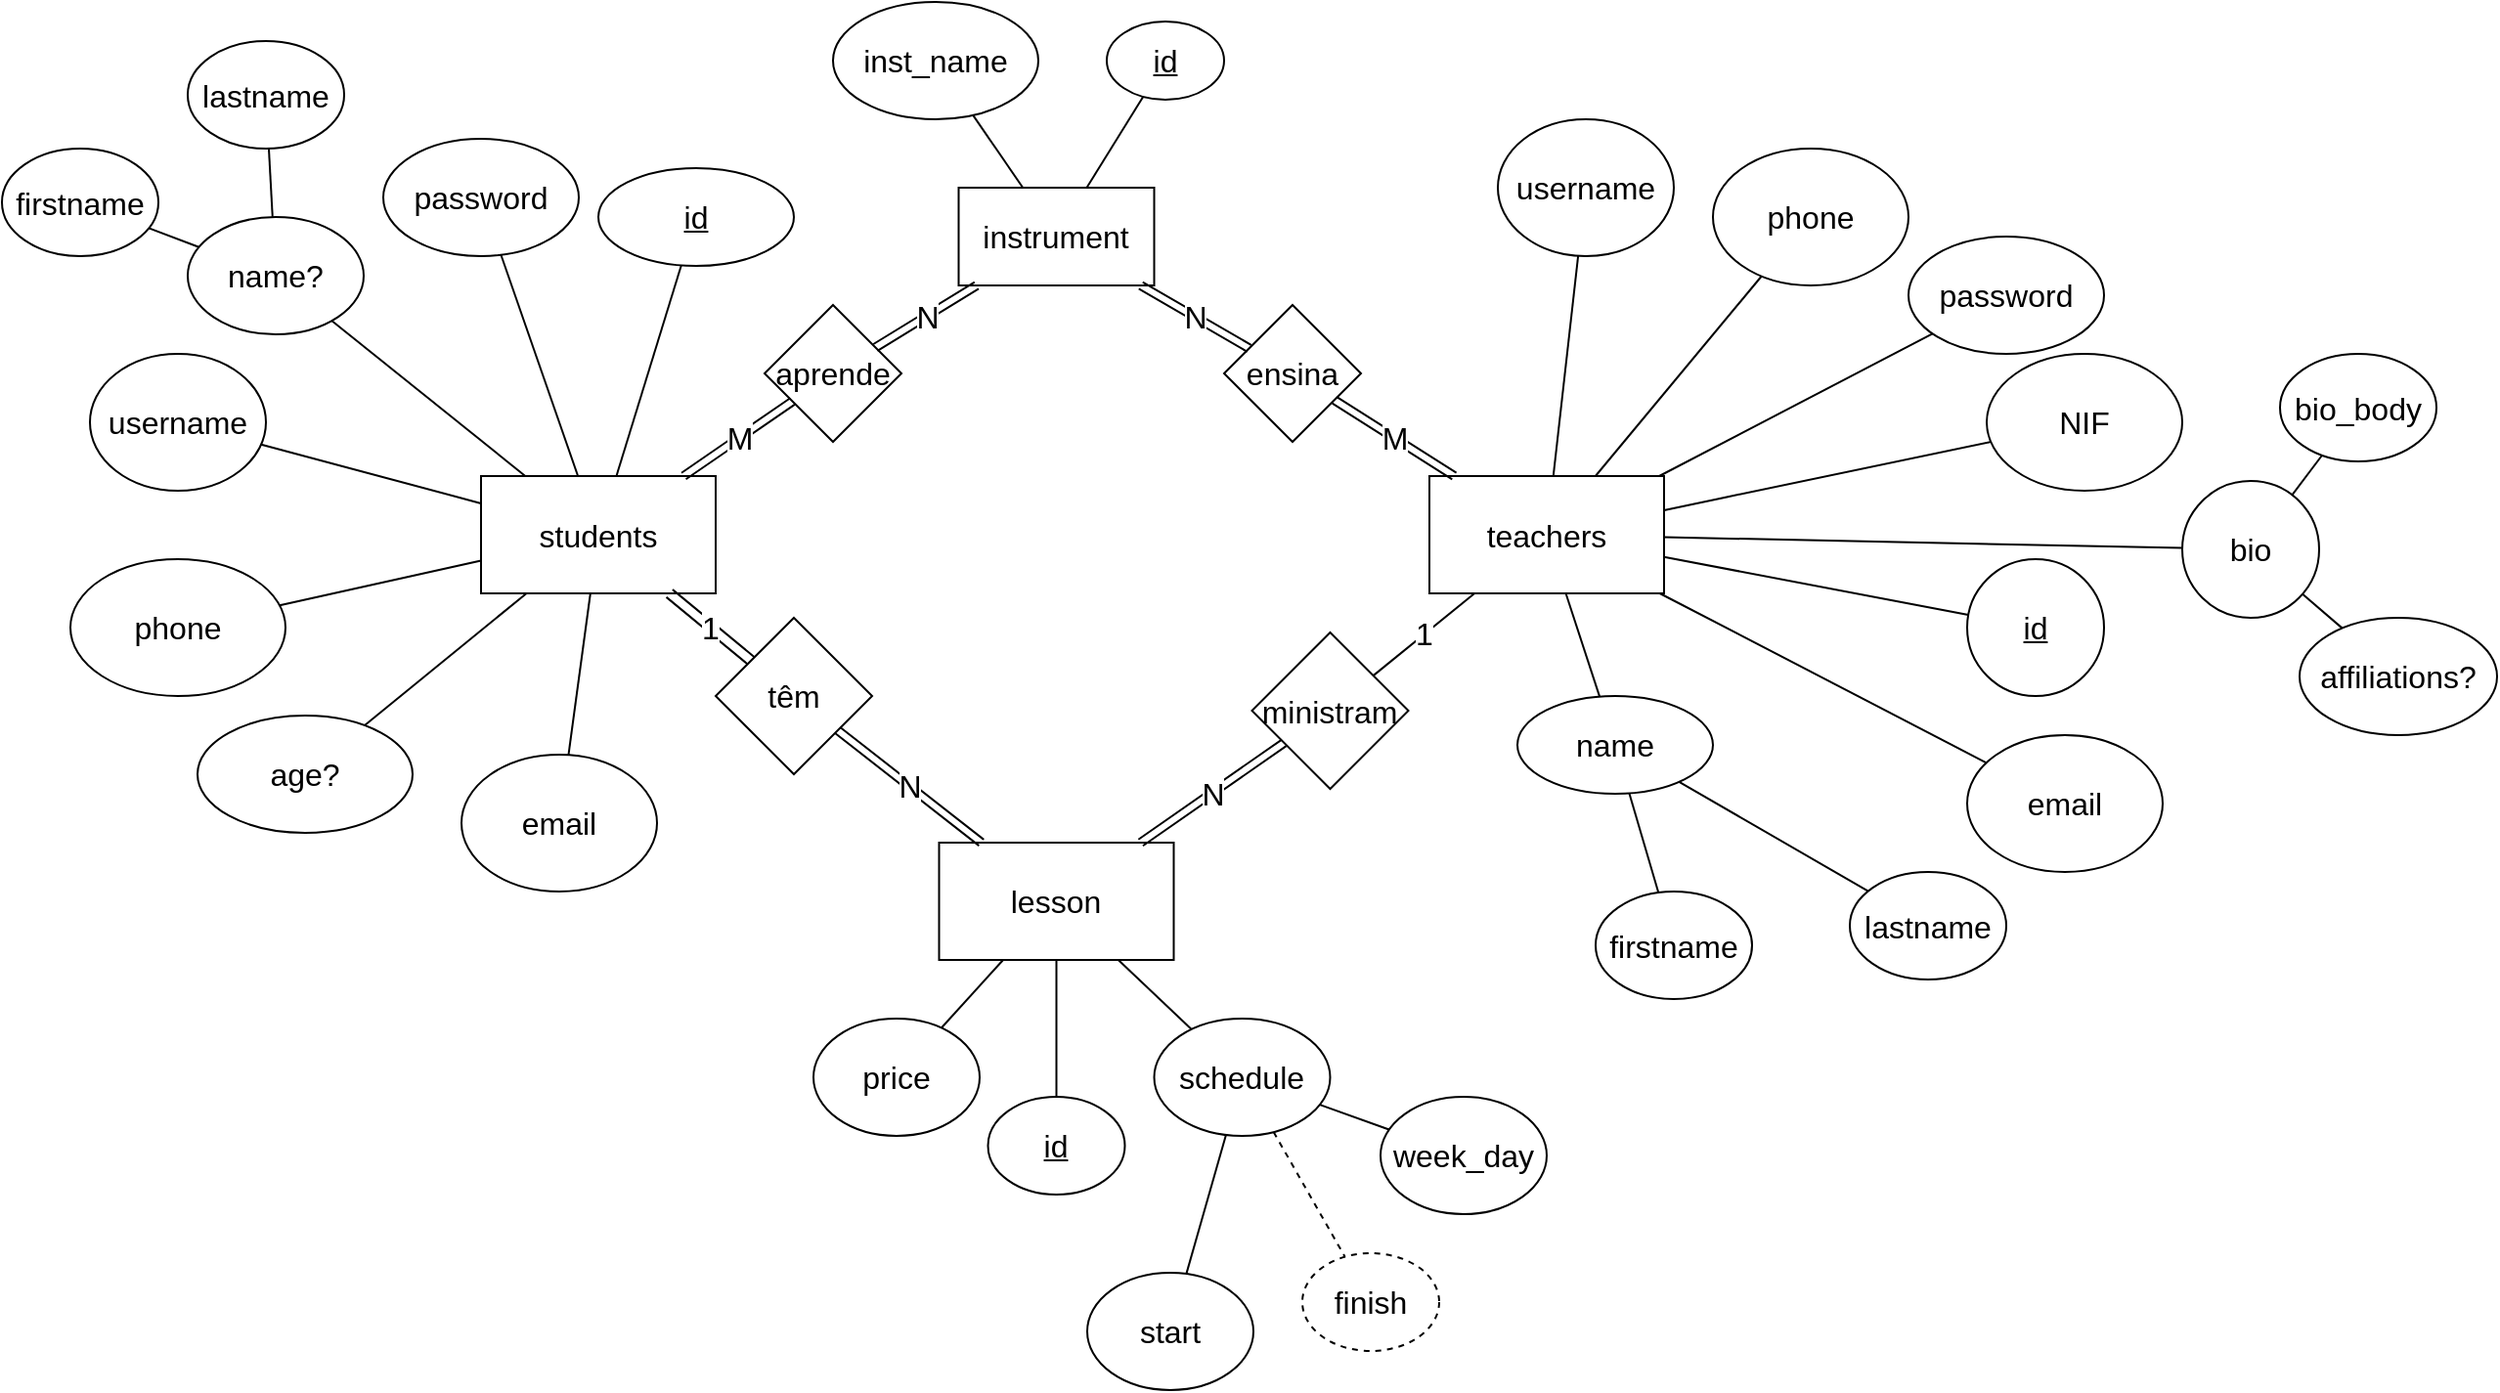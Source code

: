 <mxfile version="14.6.1" type="github">
  <diagram id="C5RBs43oDa-KdzZeNtuy" name="Page-1">
    <mxGraphModel dx="1080" dy="1723" grid="1" gridSize="10" guides="1" tooltips="1" connect="1" arrows="1" fold="1" page="1" pageScale="1" pageWidth="827" pageHeight="1169" math="0" shadow="0">
      <root>
        <mxCell id="WIyWlLk6GJQsqaUBKTNV-0" />
        <mxCell id="WIyWlLk6GJQsqaUBKTNV-1" parent="WIyWlLk6GJQsqaUBKTNV-0" />
        <mxCell id="YeJPbqonlaDgZHrQWHC3-2" value="students" style="rounded=0;whiteSpace=wrap;html=1;fontSize=16;" parent="WIyWlLk6GJQsqaUBKTNV-1" vertex="1">
          <mxGeometry x="300" y="202.5" width="120" height="60" as="geometry" />
        </mxCell>
        <mxCell id="YeJPbqonlaDgZHrQWHC3-3" value="" style="endArrow=none;html=1;fontSize=16;" parent="WIyWlLk6GJQsqaUBKTNV-1" target="YeJPbqonlaDgZHrQWHC3-4" edge="1" source="YeJPbqonlaDgZHrQWHC3-2">
          <mxGeometry width="50" height="50" relative="1" as="geometry">
            <mxPoint x="430" y="220" as="sourcePoint" />
            <mxPoint x="480" y="170" as="targetPoint" />
          </mxGeometry>
        </mxCell>
        <mxCell id="YeJPbqonlaDgZHrQWHC3-4" value="&lt;u style=&quot;font-size: 16px;&quot;&gt;id&lt;/u&gt;" style="ellipse;whiteSpace=wrap;html=1;fontSize=16;" parent="WIyWlLk6GJQsqaUBKTNV-1" vertex="1">
          <mxGeometry x="360" y="45" width="100" height="50" as="geometry" />
        </mxCell>
        <mxCell id="YeJPbqonlaDgZHrQWHC3-5" value="" style="endArrow=none;html=1;fontSize=16;" parent="WIyWlLk6GJQsqaUBKTNV-1" target="YeJPbqonlaDgZHrQWHC3-6" edge="1" source="YeJPbqonlaDgZHrQWHC3-2">
          <mxGeometry width="50" height="50" relative="1" as="geometry">
            <mxPoint x="470" y="240" as="sourcePoint" />
            <mxPoint x="520" y="220" as="targetPoint" />
          </mxGeometry>
        </mxCell>
        <mxCell id="YeJPbqonlaDgZHrQWHC3-6" value="name?" style="ellipse;whiteSpace=wrap;html=1;fontSize=16;" parent="WIyWlLk6GJQsqaUBKTNV-1" vertex="1">
          <mxGeometry x="150" y="70" width="90" height="60" as="geometry" />
        </mxCell>
        <mxCell id="YeJPbqonlaDgZHrQWHC3-7" value="" style="endArrow=none;html=1;fontSize=16;" parent="WIyWlLk6GJQsqaUBKTNV-1" source="YeJPbqonlaDgZHrQWHC3-2" target="YeJPbqonlaDgZHrQWHC3-8" edge="1">
          <mxGeometry width="50" height="50" relative="1" as="geometry">
            <mxPoint x="420" y="340" as="sourcePoint" />
            <mxPoint x="420" y="280" as="targetPoint" />
            <Array as="points" />
          </mxGeometry>
        </mxCell>
        <mxCell id="YeJPbqonlaDgZHrQWHC3-8" value="email" style="ellipse;whiteSpace=wrap;html=1;fontSize=16;" parent="WIyWlLk6GJQsqaUBKTNV-1" vertex="1">
          <mxGeometry x="290" y="345" width="100" height="70" as="geometry" />
        </mxCell>
        <mxCell id="YeJPbqonlaDgZHrQWHC3-10" value="password" style="ellipse;whiteSpace=wrap;html=1;fontSize=16;" parent="WIyWlLk6GJQsqaUBKTNV-1" vertex="1">
          <mxGeometry x="250" y="30" width="100" height="60" as="geometry" />
        </mxCell>
        <mxCell id="YeJPbqonlaDgZHrQWHC3-17" value="" style="endArrow=none;html=1;fontSize=16;" parent="WIyWlLk6GJQsqaUBKTNV-1" source="YeJPbqonlaDgZHrQWHC3-18" edge="1" target="YeJPbqonlaDgZHrQWHC3-2">
          <mxGeometry width="50" height="50" relative="1" as="geometry">
            <mxPoint x="163.666" y="262.111" as="sourcePoint" />
            <mxPoint x="350" y="270" as="targetPoint" />
          </mxGeometry>
        </mxCell>
        <mxCell id="YeJPbqonlaDgZHrQWHC3-18" value="phone" style="ellipse;whiteSpace=wrap;html=1;perimeterSpacing=0;shadow=0;sketch=0;strokeWidth=1;gradientDirection=east;fontSize=16;" parent="WIyWlLk6GJQsqaUBKTNV-1" vertex="1">
          <mxGeometry x="90" y="245" width="110" height="70" as="geometry" />
        </mxCell>
        <mxCell id="YeJPbqonlaDgZHrQWHC3-24" value="" style="endArrow=none;html=1;fontSize=16;" parent="WIyWlLk6GJQsqaUBKTNV-1" target="YeJPbqonlaDgZHrQWHC3-2" edge="1" source="YeJPbqonlaDgZHrQWHC3-25">
          <mxGeometry width="50" height="50" relative="1" as="geometry">
            <mxPoint x="380" y="360" as="sourcePoint" />
            <mxPoint x="410" y="280" as="targetPoint" />
            <Array as="points" />
          </mxGeometry>
        </mxCell>
        <mxCell id="YeJPbqonlaDgZHrQWHC3-25" value="age?" style="ellipse;whiteSpace=wrap;html=1;rounded=0;sketch=0;fontSize=16;" parent="WIyWlLk6GJQsqaUBKTNV-1" vertex="1">
          <mxGeometry x="155" y="325" width="110" height="60" as="geometry" />
        </mxCell>
        <mxCell id="QPZrH0Ajvc4-a-Q5nBBF-0" value="teachers" style="rounded=0;whiteSpace=wrap;html=1;fontSize=16;" parent="WIyWlLk6GJQsqaUBKTNV-1" vertex="1">
          <mxGeometry x="785" y="202.5" width="120" height="60" as="geometry" />
        </mxCell>
        <mxCell id="QPZrH0Ajvc4-a-Q5nBBF-17" value="" style="endArrow=none;html=1;fontSize=16;" parent="WIyWlLk6GJQsqaUBKTNV-1" edge="1" target="QPZrH0Ajvc4-a-Q5nBBF-0" source="QPZrH0Ajvc4-a-Q5nBBF-19">
          <mxGeometry width="50" height="50" relative="1" as="geometry">
            <mxPoint x="920" y="320" as="sourcePoint" />
            <mxPoint x="970" y="270" as="targetPoint" />
          </mxGeometry>
        </mxCell>
        <mxCell id="QPZrH0Ajvc4-a-Q5nBBF-19" value="&lt;u style=&quot;font-size: 16px;&quot;&gt;id&lt;/u&gt;" style="ellipse;whiteSpace=wrap;html=1;fontSize=16;" parent="WIyWlLk6GJQsqaUBKTNV-1" vertex="1">
          <mxGeometry x="1060" y="245" width="70" height="70" as="geometry" />
        </mxCell>
        <mxCell id="QPZrH0Ajvc4-a-Q5nBBF-20" value="name" style="ellipse;whiteSpace=wrap;html=1;fontSize=16;" parent="WIyWlLk6GJQsqaUBKTNV-1" vertex="1">
          <mxGeometry x="830" y="315" width="100" height="50" as="geometry" />
        </mxCell>
        <mxCell id="QPZrH0Ajvc4-a-Q5nBBF-21" value="" style="endArrow=none;html=1;fontSize=16;" parent="WIyWlLk6GJQsqaUBKTNV-1" source="QPZrH0Ajvc4-a-Q5nBBF-20" edge="1" target="QPZrH0Ajvc4-a-Q5nBBF-0">
          <mxGeometry width="50" height="50" relative="1" as="geometry">
            <mxPoint x="990" y="320" as="sourcePoint" />
            <mxPoint x="1040" y="270" as="targetPoint" />
          </mxGeometry>
        </mxCell>
        <mxCell id="QPZrH0Ajvc4-a-Q5nBBF-22" value="email" style="ellipse;whiteSpace=wrap;html=1;fontSize=16;" parent="WIyWlLk6GJQsqaUBKTNV-1" vertex="1">
          <mxGeometry x="1060" y="335" width="100" height="70" as="geometry" />
        </mxCell>
        <mxCell id="QPZrH0Ajvc4-a-Q5nBBF-23" value="" style="endArrow=none;html=1;fontSize=16;" parent="WIyWlLk6GJQsqaUBKTNV-1" target="QPZrH0Ajvc4-a-Q5nBBF-22" edge="1" source="QPZrH0Ajvc4-a-Q5nBBF-0">
          <mxGeometry width="50" height="50" relative="1" as="geometry">
            <mxPoint x="1090" y="265" as="sourcePoint" />
            <mxPoint x="1140" y="215" as="targetPoint" />
          </mxGeometry>
        </mxCell>
        <mxCell id="QPZrH0Ajvc4-a-Q5nBBF-25" value="lesson" style="rounded=0;whiteSpace=wrap;html=1;fontSize=16;" parent="WIyWlLk6GJQsqaUBKTNV-1" vertex="1">
          <mxGeometry x="534.25" y="390" width="120" height="60" as="geometry" />
        </mxCell>
        <mxCell id="QPZrH0Ajvc4-a-Q5nBBF-26" value="&lt;u style=&quot;font-size: 16px;&quot;&gt;id&lt;/u&gt;" style="ellipse;whiteSpace=wrap;html=1;fontSize=16;" parent="WIyWlLk6GJQsqaUBKTNV-1" vertex="1">
          <mxGeometry x="559.25" y="520" width="70" height="50" as="geometry" />
        </mxCell>
        <mxCell id="QPZrH0Ajvc4-a-Q5nBBF-27" value="" style="endArrow=none;html=1;fontSize=16;" parent="WIyWlLk6GJQsqaUBKTNV-1" source="QPZrH0Ajvc4-a-Q5nBBF-25" target="QPZrH0Ajvc4-a-Q5nBBF-26" edge="1">
          <mxGeometry width="50" height="50" relative="1" as="geometry">
            <mxPoint x="810" y="540" as="sourcePoint" />
            <mxPoint x="860" y="490" as="targetPoint" />
          </mxGeometry>
        </mxCell>
        <mxCell id="QPZrH0Ajvc4-a-Q5nBBF-32" value="ministram" style="rhombus;whiteSpace=wrap;html=1;fontSize=16;" parent="WIyWlLk6GJQsqaUBKTNV-1" vertex="1">
          <mxGeometry x="694.25" y="282.5" width="80" height="80" as="geometry" />
        </mxCell>
        <mxCell id="QPZrH0Ajvc4-a-Q5nBBF-33" value="têm" style="rhombus;whiteSpace=wrap;html=1;fontSize=16;" parent="WIyWlLk6GJQsqaUBKTNV-1" vertex="1">
          <mxGeometry x="420" y="275" width="80" height="80" as="geometry" />
        </mxCell>
        <mxCell id="QPZrH0Ajvc4-a-Q5nBBF-34" value="username" style="ellipse;whiteSpace=wrap;html=1;fontSize=16;" parent="WIyWlLk6GJQsqaUBKTNV-1" vertex="1">
          <mxGeometry x="100" y="140" width="90" height="70" as="geometry" />
        </mxCell>
        <mxCell id="QPZrH0Ajvc4-a-Q5nBBF-35" value="" style="endArrow=none;html=1;fontSize=16;" parent="WIyWlLk6GJQsqaUBKTNV-1" target="QPZrH0Ajvc4-a-Q5nBBF-34" edge="1" source="YeJPbqonlaDgZHrQWHC3-2">
          <mxGeometry width="50" height="50" relative="1" as="geometry">
            <mxPoint x="350" y="220" as="sourcePoint" />
            <mxPoint x="400" y="170" as="targetPoint" />
          </mxGeometry>
        </mxCell>
        <mxCell id="QPZrH0Ajvc4-a-Q5nBBF-38" value="phone" style="ellipse;whiteSpace=wrap;html=1;fontSize=16;" parent="WIyWlLk6GJQsqaUBKTNV-1" vertex="1">
          <mxGeometry x="930" y="35" width="100" height="70" as="geometry" />
        </mxCell>
        <mxCell id="QPZrH0Ajvc4-a-Q5nBBF-39" value="" style="endArrow=none;html=1;fontSize=16;" parent="WIyWlLk6GJQsqaUBKTNV-1" source="QPZrH0Ajvc4-a-Q5nBBF-0" target="QPZrH0Ajvc4-a-Q5nBBF-38" edge="1">
          <mxGeometry width="50" height="50" relative="1" as="geometry">
            <mxPoint x="990" y="210" as="sourcePoint" />
            <mxPoint x="1055.315" y="173.548" as="targetPoint" />
          </mxGeometry>
        </mxCell>
        <mxCell id="QPZrH0Ajvc4-a-Q5nBBF-40" value="password" style="ellipse;whiteSpace=wrap;html=1;fontSize=16;" parent="WIyWlLk6GJQsqaUBKTNV-1" vertex="1">
          <mxGeometry x="1030" y="80" width="100" height="60" as="geometry" />
        </mxCell>
        <mxCell id="QPZrH0Ajvc4-a-Q5nBBF-41" value="username" style="ellipse;whiteSpace=wrap;html=1;fontSize=16;" parent="WIyWlLk6GJQsqaUBKTNV-1" vertex="1">
          <mxGeometry x="820" y="20" width="90" height="70" as="geometry" />
        </mxCell>
        <mxCell id="QPZrH0Ajvc4-a-Q5nBBF-43" value="" style="endArrow=none;html=1;fontSize=16;" parent="WIyWlLk6GJQsqaUBKTNV-1" source="QPZrH0Ajvc4-a-Q5nBBF-40" edge="1" target="QPZrH0Ajvc4-a-Q5nBBF-0">
          <mxGeometry width="50" height="50" relative="1" as="geometry">
            <mxPoint x="920" y="265" as="sourcePoint" />
            <mxPoint x="970" y="215" as="targetPoint" />
          </mxGeometry>
        </mxCell>
        <mxCell id="QPZrH0Ajvc4-a-Q5nBBF-44" value="" style="endArrow=none;html=1;fontSize=16;" parent="WIyWlLk6GJQsqaUBKTNV-1" source="QPZrH0Ajvc4-a-Q5nBBF-0" target="QPZrH0Ajvc4-a-Q5nBBF-41" edge="1">
          <mxGeometry width="50" height="50" relative="1" as="geometry">
            <mxPoint x="980" y="210" as="sourcePoint" />
            <mxPoint x="1030" y="160" as="targetPoint" />
          </mxGeometry>
        </mxCell>
        <mxCell id="QPZrH0Ajvc4-a-Q5nBBF-46" value="N" style="shape=link;html=1;fontSize=16;" parent="WIyWlLk6GJQsqaUBKTNV-1" source="QPZrH0Ajvc4-a-Q5nBBF-25" target="QPZrH0Ajvc4-a-Q5nBBF-32" edge="1">
          <mxGeometry width="100" relative="1" as="geometry">
            <mxPoint x="815" y="480" as="sourcePoint" />
            <mxPoint x="915" y="480" as="targetPoint" />
          </mxGeometry>
        </mxCell>
        <mxCell id="QPZrH0Ajvc4-a-Q5nBBF-47" value="1" style="shape=link;html=1;width=5;fontSize=16;" parent="WIyWlLk6GJQsqaUBKTNV-1" source="YeJPbqonlaDgZHrQWHC3-2" edge="1" target="QPZrH0Ajvc4-a-Q5nBBF-33">
          <mxGeometry width="100" relative="1" as="geometry">
            <mxPoint x="400" y="509.5" as="sourcePoint" />
            <mxPoint x="440" y="470" as="targetPoint" />
          </mxGeometry>
        </mxCell>
        <mxCell id="QPZrH0Ajvc4-a-Q5nBBF-49" value="N" style="shape=link;html=1;endSize=6;fontSize=16;" parent="WIyWlLk6GJQsqaUBKTNV-1" source="QPZrH0Ajvc4-a-Q5nBBF-33" edge="1" target="QPZrH0Ajvc4-a-Q5nBBF-25">
          <mxGeometry width="100" relative="1" as="geometry">
            <mxPoint x="600" y="620" as="sourcePoint" />
            <mxPoint x="700" y="620" as="targetPoint" />
          </mxGeometry>
        </mxCell>
        <mxCell id="QPZrH0Ajvc4-a-Q5nBBF-55" value="price" style="ellipse;whiteSpace=wrap;html=1;fillColor=none;fontSize=16;" parent="WIyWlLk6GJQsqaUBKTNV-1" vertex="1">
          <mxGeometry x="470" y="480" width="85" height="60" as="geometry" />
        </mxCell>
        <mxCell id="QPZrH0Ajvc4-a-Q5nBBF-58" value="" style="endArrow=none;html=1;fontSize=16;" parent="WIyWlLk6GJQsqaUBKTNV-1" target="QPZrH0Ajvc4-a-Q5nBBF-25" edge="1" source="QPZrH0Ajvc4-a-Q5nBBF-55">
          <mxGeometry width="50" height="50" relative="1" as="geometry">
            <mxPoint x="800" y="740" as="sourcePoint" />
            <mxPoint x="850" y="690" as="targetPoint" />
          </mxGeometry>
        </mxCell>
        <mxCell id="QPZrH0Ajvc4-a-Q5nBBF-59" value="&lt;font style=&quot;font-size: 16px;&quot;&gt;schedule&lt;/font&gt;" style="ellipse;whiteSpace=wrap;html=1;fillColor=none;fontSize=16;" parent="WIyWlLk6GJQsqaUBKTNV-1" vertex="1">
          <mxGeometry x="644.25" y="480" width="90" height="60" as="geometry" />
        </mxCell>
        <mxCell id="QPZrH0Ajvc4-a-Q5nBBF-60" value="" style="endArrow=none;html=1;fontSize=16;" parent="WIyWlLk6GJQsqaUBKTNV-1" target="QPZrH0Ajvc4-a-Q5nBBF-59" edge="1" source="QPZrH0Ajvc4-a-Q5nBBF-25">
          <mxGeometry width="50" height="50" relative="1" as="geometry">
            <mxPoint x="820" y="640" as="sourcePoint" />
            <mxPoint x="870" y="590" as="targetPoint" />
          </mxGeometry>
        </mxCell>
        <mxCell id="7uHokPlCw8yeGiN5BkeQ-26" value="NIF" style="ellipse;whiteSpace=wrap;html=1;fontSize=16;" parent="WIyWlLk6GJQsqaUBKTNV-1" vertex="1">
          <mxGeometry x="1070" y="140" width="100" height="70" as="geometry" />
        </mxCell>
        <mxCell id="7uHokPlCw8yeGiN5BkeQ-27" value="" style="endArrow=none;html=1;fontSize=16;" parent="WIyWlLk6GJQsqaUBKTNV-1" target="7uHokPlCw8yeGiN5BkeQ-26" edge="1" source="QPZrH0Ajvc4-a-Q5nBBF-0">
          <mxGeometry width="50" height="50" relative="1" as="geometry">
            <mxPoint x="1090" y="250" as="sourcePoint" />
            <mxPoint x="1140" y="200" as="targetPoint" />
          </mxGeometry>
        </mxCell>
        <mxCell id="ZxcHzyBanlLkTp8bQzHT-34" value="1" style="endArrow=none;html=1;fontSize=16;" parent="WIyWlLk6GJQsqaUBKTNV-1" source="QPZrH0Ajvc4-a-Q5nBBF-32" edge="1" target="QPZrH0Ajvc4-a-Q5nBBF-0">
          <mxGeometry width="50" height="50" relative="1" as="geometry">
            <mxPoint x="960" y="325" as="sourcePoint" />
            <mxPoint x="1000" y="270" as="targetPoint" />
            <Array as="points" />
          </mxGeometry>
        </mxCell>
        <mxCell id="ZxcHzyBanlLkTp8bQzHT-35" value="&lt;font style=&quot;font-size: 16px;&quot;&gt;instrument&lt;/font&gt;" style="rounded=0;whiteSpace=wrap;html=1;fontSize=16;" parent="WIyWlLk6GJQsqaUBKTNV-1" vertex="1">
          <mxGeometry x="544.25" y="55" width="100" height="50" as="geometry" />
        </mxCell>
        <mxCell id="ZxcHzyBanlLkTp8bQzHT-36" value="&lt;font style=&quot;font-size: 16px;&quot;&gt;aprende&lt;/font&gt;" style="rhombus;whiteSpace=wrap;html=1;fontSize=16;" parent="WIyWlLk6GJQsqaUBKTNV-1" vertex="1">
          <mxGeometry x="445" y="115" width="70" height="70" as="geometry" />
        </mxCell>
        <mxCell id="ZxcHzyBanlLkTp8bQzHT-37" value="&lt;font style=&quot;font-size: 16px;&quot;&gt;ensina&lt;/font&gt;" style="rhombus;whiteSpace=wrap;html=1;fontSize=16;" parent="WIyWlLk6GJQsqaUBKTNV-1" vertex="1">
          <mxGeometry x="680" y="115" width="70" height="70" as="geometry" />
        </mxCell>
        <mxCell id="ZxcHzyBanlLkTp8bQzHT-42" value="M" style="shape=link;html=1;fontSize=16;" parent="WIyWlLk6GJQsqaUBKTNV-1" edge="1" target="ZxcHzyBanlLkTp8bQzHT-36" source="YeJPbqonlaDgZHrQWHC3-2">
          <mxGeometry width="100" relative="1" as="geometry">
            <mxPoint x="470" y="260" as="sourcePoint" />
            <mxPoint x="570" y="260" as="targetPoint" />
          </mxGeometry>
        </mxCell>
        <mxCell id="ZxcHzyBanlLkTp8bQzHT-43" value="N" style="shape=link;html=1;fontSize=16;" parent="WIyWlLk6GJQsqaUBKTNV-1" edge="1" target="ZxcHzyBanlLkTp8bQzHT-35" source="ZxcHzyBanlLkTp8bQzHT-36">
          <mxGeometry width="100" relative="1" as="geometry">
            <mxPoint x="640" y="260" as="sourcePoint" />
            <mxPoint x="675" y="260" as="targetPoint" />
          </mxGeometry>
        </mxCell>
        <mxCell id="ZxcHzyBanlLkTp8bQzHT-44" value="N" style="shape=link;html=1;fontSize=16;" parent="WIyWlLk6GJQsqaUBKTNV-1" source="ZxcHzyBanlLkTp8bQzHT-35" edge="1" target="ZxcHzyBanlLkTp8bQzHT-37">
          <mxGeometry width="100" relative="1" as="geometry">
            <mxPoint x="780" y="275" as="sourcePoint" />
            <mxPoint x="820" y="275" as="targetPoint" />
          </mxGeometry>
        </mxCell>
        <mxCell id="ZxcHzyBanlLkTp8bQzHT-45" value="M" style="shape=link;html=1;fontSize=16;" parent="WIyWlLk6GJQsqaUBKTNV-1" source="ZxcHzyBanlLkTp8bQzHT-37" edge="1" target="QPZrH0Ajvc4-a-Q5nBBF-0">
          <mxGeometry width="100" relative="1" as="geometry">
            <mxPoint x="870" y="259.5" as="sourcePoint" />
            <mxPoint x="970" y="259.5" as="targetPoint" />
          </mxGeometry>
        </mxCell>
        <mxCell id="ZxcHzyBanlLkTp8bQzHT-46" value="&lt;font style=&quot;font-size: 16px;&quot;&gt;&lt;u style=&quot;font-size: 16px;&quot;&gt;id&lt;/u&gt;&lt;/font&gt;" style="ellipse;whiteSpace=wrap;html=1;fontSize=16;" parent="WIyWlLk6GJQsqaUBKTNV-1" vertex="1">
          <mxGeometry x="620" y="-30" width="60" height="40" as="geometry" />
        </mxCell>
        <mxCell id="ZxcHzyBanlLkTp8bQzHT-47" value="" style="endArrow=none;html=1;fontSize=16;" parent="WIyWlLk6GJQsqaUBKTNV-1" target="ZxcHzyBanlLkTp8bQzHT-46" edge="1" source="ZxcHzyBanlLkTp8bQzHT-35">
          <mxGeometry width="50" height="50" relative="1" as="geometry">
            <mxPoint x="710" y="240" as="sourcePoint" />
            <mxPoint x="760" y="190" as="targetPoint" />
          </mxGeometry>
        </mxCell>
        <mxCell id="ZxcHzyBanlLkTp8bQzHT-49" value="&lt;font style=&quot;font-size: 16px;&quot;&gt;inst_name&lt;/font&gt;" style="ellipse;whiteSpace=wrap;html=1;fontSize=16;" parent="WIyWlLk6GJQsqaUBKTNV-1" vertex="1">
          <mxGeometry x="480" y="-40" width="105" height="60" as="geometry" />
        </mxCell>
        <mxCell id="ZxcHzyBanlLkTp8bQzHT-50" value="" style="endArrow=none;html=1;fontSize=16;" parent="WIyWlLk6GJQsqaUBKTNV-1" target="ZxcHzyBanlLkTp8bQzHT-35" edge="1" source="ZxcHzyBanlLkTp8bQzHT-49">
          <mxGeometry width="50" height="50" relative="1" as="geometry">
            <mxPoint x="720" y="335" as="sourcePoint" />
            <mxPoint x="770" y="285" as="targetPoint" />
          </mxGeometry>
        </mxCell>
        <mxCell id="KKogX5XyxXrD-nstwHty-0" value="firstname" style="ellipse;whiteSpace=wrap;html=1;fontSize=16;" vertex="1" parent="WIyWlLk6GJQsqaUBKTNV-1">
          <mxGeometry x="55" y="35" width="80" height="55" as="geometry" />
        </mxCell>
        <mxCell id="KKogX5XyxXrD-nstwHty-1" value="lastname" style="ellipse;whiteSpace=wrap;html=1;fontSize=16;" vertex="1" parent="WIyWlLk6GJQsqaUBKTNV-1">
          <mxGeometry x="150" y="-20" width="80" height="55" as="geometry" />
        </mxCell>
        <mxCell id="KKogX5XyxXrD-nstwHty-2" value="" style="endArrow=none;html=1;fontSize=16;" edge="1" parent="WIyWlLk6GJQsqaUBKTNV-1" target="KKogX5XyxXrD-nstwHty-0" source="YeJPbqonlaDgZHrQWHC3-6">
          <mxGeometry width="50" height="50" relative="1" as="geometry">
            <mxPoint x="559.841" y="178.073" as="sourcePoint" />
            <mxPoint x="514" y="233" as="targetPoint" />
          </mxGeometry>
        </mxCell>
        <mxCell id="KKogX5XyxXrD-nstwHty-3" value="" style="endArrow=none;html=1;fontSize=16;" edge="1" parent="WIyWlLk6GJQsqaUBKTNV-1" target="KKogX5XyxXrD-nstwHty-1" source="YeJPbqonlaDgZHrQWHC3-6">
          <mxGeometry width="50" height="50" relative="1" as="geometry">
            <mxPoint x="584.836" y="202.438" as="sourcePoint" />
            <mxPoint x="524" y="243" as="targetPoint" />
          </mxGeometry>
        </mxCell>
        <mxCell id="KKogX5XyxXrD-nstwHty-5" value="" style="endArrow=none;html=1;fontSize=16;" edge="1" parent="WIyWlLk6GJQsqaUBKTNV-1" source="YeJPbqonlaDgZHrQWHC3-2" target="YeJPbqonlaDgZHrQWHC3-10">
          <mxGeometry width="50" height="50" relative="1" as="geometry">
            <mxPoint x="429.37" y="198.62" as="sourcePoint" />
            <mxPoint x="290.0" y="114.998" as="targetPoint" />
          </mxGeometry>
        </mxCell>
        <mxCell id="KKogX5XyxXrD-nstwHty-6" value="firstname" style="ellipse;whiteSpace=wrap;html=1;fontSize=16;" vertex="1" parent="WIyWlLk6GJQsqaUBKTNV-1">
          <mxGeometry x="870" y="415" width="80" height="55" as="geometry" />
        </mxCell>
        <mxCell id="KKogX5XyxXrD-nstwHty-7" value="lastname" style="ellipse;whiteSpace=wrap;html=1;fontSize=16;" vertex="1" parent="WIyWlLk6GJQsqaUBKTNV-1">
          <mxGeometry x="1000" y="405" width="80" height="55" as="geometry" />
        </mxCell>
        <mxCell id="KKogX5XyxXrD-nstwHty-8" value="" style="endArrow=none;html=1;fontSize=16;" edge="1" target="KKogX5XyxXrD-nstwHty-6" parent="WIyWlLk6GJQsqaUBKTNV-1" source="QPZrH0Ajvc4-a-Q5nBBF-20">
          <mxGeometry width="50" height="50" relative="1" as="geometry">
            <mxPoint x="1065.923" y="409.585" as="sourcePoint" />
            <mxPoint x="1050.121" y="450.895" as="targetPoint" />
          </mxGeometry>
        </mxCell>
        <mxCell id="KKogX5XyxXrD-nstwHty-9" value="" style="endArrow=none;html=1;fontSize=16;" edge="1" target="KKogX5XyxXrD-nstwHty-7" parent="WIyWlLk6GJQsqaUBKTNV-1" source="QPZrH0Ajvc4-a-Q5nBBF-20">
          <mxGeometry width="50" height="50" relative="1" as="geometry">
            <mxPoint x="1102.362" y="405.924" as="sourcePoint" />
            <mxPoint x="1474" y="763" as="targetPoint" />
          </mxGeometry>
        </mxCell>
        <mxCell id="KKogX5XyxXrD-nstwHty-10" value="" style="endArrow=none;html=1;fontSize=16;" edge="1" source="KKogX5XyxXrD-nstwHty-11" parent="WIyWlLk6GJQsqaUBKTNV-1" target="QPZrH0Ajvc4-a-Q5nBBF-0">
          <mxGeometry width="50" height="50" relative="1" as="geometry">
            <mxPoint x="1021" y="267.98" as="sourcePoint" />
            <mxPoint x="1191" y="202.023" as="targetPoint" />
          </mxGeometry>
        </mxCell>
        <mxCell id="KKogX5XyxXrD-nstwHty-11" value="bio" style="ellipse;whiteSpace=wrap;html=1;fontSize=16;" vertex="1" parent="WIyWlLk6GJQsqaUBKTNV-1">
          <mxGeometry x="1170" y="205" width="70" height="70" as="geometry" />
        </mxCell>
        <mxCell id="KKogX5XyxXrD-nstwHty-13" value="affiliations?" style="ellipse;whiteSpace=wrap;html=1;fontSize=16;" vertex="1" parent="WIyWlLk6GJQsqaUBKTNV-1">
          <mxGeometry x="1230" y="275" width="101" height="60" as="geometry" />
        </mxCell>
        <mxCell id="KKogX5XyxXrD-nstwHty-15" value="" style="endArrow=none;html=1;fontSize=16;" edge="1" target="KKogX5XyxXrD-nstwHty-13" parent="WIyWlLk6GJQsqaUBKTNV-1" source="KKogX5XyxXrD-nstwHty-11">
          <mxGeometry width="50" height="50" relative="1" as="geometry">
            <mxPoint x="1372.362" y="252.504" as="sourcePoint" />
            <mxPoint x="1744" y="609.58" as="targetPoint" />
          </mxGeometry>
        </mxCell>
        <mxCell id="KKogX5XyxXrD-nstwHty-16" value="bio_body" style="ellipse;whiteSpace=wrap;html=1;fontSize=16;" vertex="1" parent="WIyWlLk6GJQsqaUBKTNV-1">
          <mxGeometry x="1220" y="140" width="80" height="55" as="geometry" />
        </mxCell>
        <mxCell id="KKogX5XyxXrD-nstwHty-17" value="" style="endArrow=none;html=1;fontSize=16;" edge="1" target="KKogX5XyxXrD-nstwHty-16" parent="WIyWlLk6GJQsqaUBKTNV-1" source="KKogX5XyxXrD-nstwHty-11">
          <mxGeometry width="50" height="50" relative="1" as="geometry">
            <mxPoint x="1425.478" y="99.349" as="sourcePoint" />
            <mxPoint x="1853" y="438.48" as="targetPoint" />
          </mxGeometry>
        </mxCell>
        <mxCell id="KKogX5XyxXrD-nstwHty-18" value="finish" style="ellipse;whiteSpace=wrap;html=1;dashed=1;fontSize=16;" vertex="1" parent="WIyWlLk6GJQsqaUBKTNV-1">
          <mxGeometry x="720" y="600" width="70" height="50" as="geometry" />
        </mxCell>
        <mxCell id="KKogX5XyxXrD-nstwHty-19" value="" style="endArrow=none;html=1;dashed=1;fontSize=16;" edge="1" target="KKogX5XyxXrD-nstwHty-18" parent="WIyWlLk6GJQsqaUBKTNV-1" source="QPZrH0Ajvc4-a-Q5nBBF-59">
          <mxGeometry width="50" height="50" relative="1" as="geometry">
            <mxPoint x="862.957" y="579.55" as="sourcePoint" />
            <mxPoint x="1054" y="499.55" as="targetPoint" />
          </mxGeometry>
        </mxCell>
        <mxCell id="KKogX5XyxXrD-nstwHty-20" value="start" style="ellipse;whiteSpace=wrap;html=1;fillColor=none;fontSize=16;" vertex="1" parent="WIyWlLk6GJQsqaUBKTNV-1">
          <mxGeometry x="610" y="610" width="85" height="60" as="geometry" />
        </mxCell>
        <mxCell id="KKogX5XyxXrD-nstwHty-21" value="" style="endArrow=none;html=1;fontSize=16;" edge="1" source="KKogX5XyxXrD-nstwHty-20" parent="WIyWlLk6GJQsqaUBKTNV-1" target="QPZrH0Ajvc4-a-Q5nBBF-59">
          <mxGeometry width="50" height="50" relative="1" as="geometry">
            <mxPoint x="994" y="749.55" as="sourcePoint" />
            <mxPoint x="823.2" y="579.55" as="targetPoint" />
          </mxGeometry>
        </mxCell>
        <mxCell id="KKogX5XyxXrD-nstwHty-22" value="week_day" style="ellipse;whiteSpace=wrap;html=1;fillColor=none;fontSize=16;" vertex="1" parent="WIyWlLk6GJQsqaUBKTNV-1">
          <mxGeometry x="760" y="520" width="85" height="60" as="geometry" />
        </mxCell>
        <mxCell id="KKogX5XyxXrD-nstwHty-23" value="" style="endArrow=none;html=1;fontSize=16;" edge="1" source="KKogX5XyxXrD-nstwHty-22" parent="WIyWlLk6GJQsqaUBKTNV-1" target="QPZrH0Ajvc4-a-Q5nBBF-59">
          <mxGeometry width="50" height="50" relative="1" as="geometry">
            <mxPoint x="1133.5" y="620" as="sourcePoint" />
            <mxPoint x="880.993" y="469.551" as="targetPoint" />
          </mxGeometry>
        </mxCell>
      </root>
    </mxGraphModel>
  </diagram>
</mxfile>

